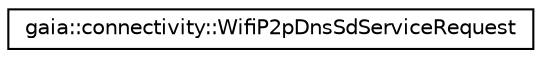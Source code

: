 digraph G
{
  edge [fontname="Helvetica",fontsize="10",labelfontname="Helvetica",labelfontsize="10"];
  node [fontname="Helvetica",fontsize="10",shape=record];
  rankdir=LR;
  Node1 [label="gaia::connectivity::WifiP2pDnsSdServiceRequest",height=0.2,width=0.4,color="black", fillcolor="white", style="filled",URL="$de/de8/classgaia_1_1connectivity_1_1_wifi_p2p_dns_sd_service_request.html"];
}
